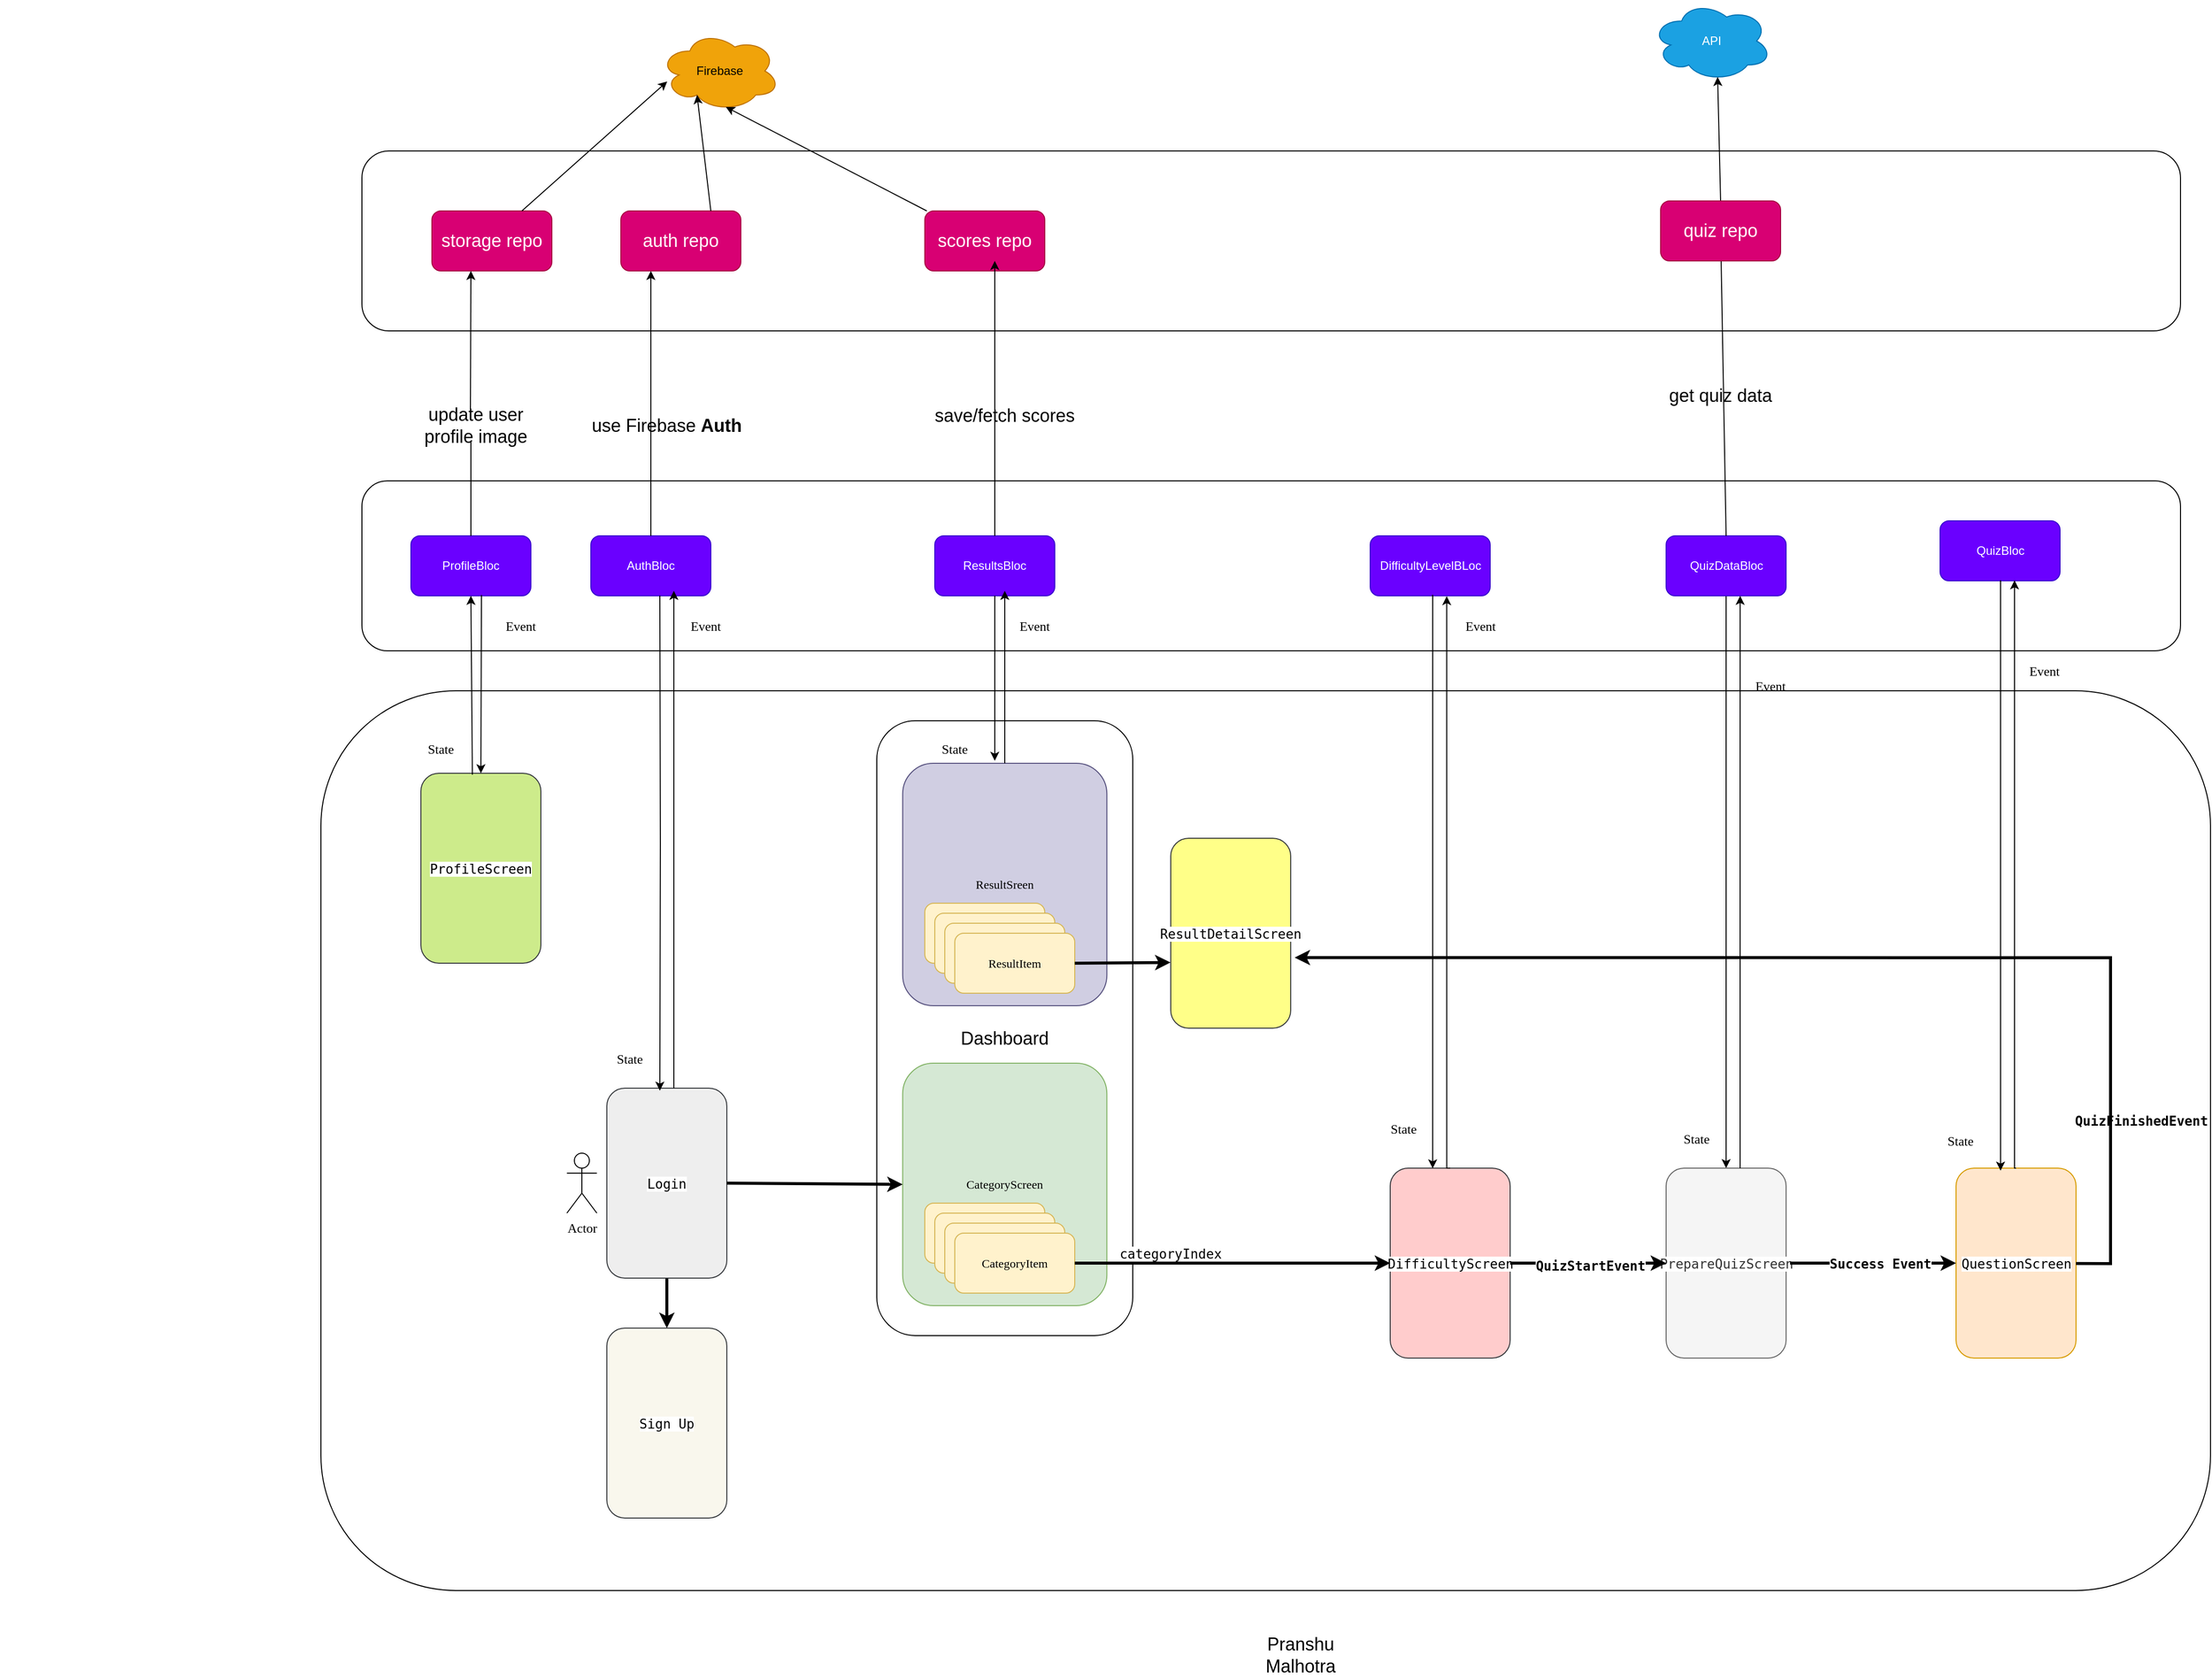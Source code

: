 <mxfile version="20.8.20" type="device"><diagram name="Page-1" id="FkhV_psy0wCF4nftquSE"><mxGraphModel dx="3161" dy="2479" grid="1" gridSize="10" guides="1" tooltips="1" connect="1" arrows="1" fold="1" page="1" pageScale="1" pageWidth="827" pageHeight="1169" math="0" shadow="0"><root><mxCell id="0"/><mxCell id="1" parent="0"/><mxCell id="IZjz-uVLSaPNStg8i0Fc-36" value="" style="rounded=1;whiteSpace=wrap;html=1;fontSize=80;" parent="1" vertex="1"><mxGeometry x="-150" y="20" width="1890" height="900" as="geometry"/></mxCell><mxCell id="IZjz-uVLSaPNStg8i0Fc-15" value="" style="rounded=1;whiteSpace=wrap;html=1;fontSize=17;" parent="1" vertex="1"><mxGeometry x="-109" y="-190" width="1819" height="170" as="geometry"/></mxCell><mxCell id="IZjz-uVLSaPNStg8i0Fc-13" value="" style="rounded=1;whiteSpace=wrap;html=1;fontSize=17;" parent="1" vertex="1"><mxGeometry x="-109" y="-520" width="1819" height="180" as="geometry"/></mxCell><mxCell id="qtvzvbppZgqOajQU7pDz-22" value="" style="rounded=1;whiteSpace=wrap;html=1;fontSize=18;" parent="1" vertex="1"><mxGeometry x="406" y="50" width="256" height="615" as="geometry"/></mxCell><mxCell id="uF6fJcwn12VUsD0yCmMU-1" value="&lt;font face=&quot;Lucida Console&quot;&gt;CategoryScreen&lt;/font&gt;" style="whiteSpace=wrap;html=1;fillColor=#d5e8d4;strokeColor=#82b366;rounded=1;" parent="1" vertex="1"><mxGeometry x="431.87" y="392.5" width="204.25" height="242.5" as="geometry"/></mxCell><mxCell id="uF6fJcwn12VUsD0yCmMU-2" value="" style="rounded=1;whiteSpace=wrap;html=1;fillColor=#fff2cc;strokeColor=#d6b656;" parent="1" vertex="1"><mxGeometry x="454" y="532.5" width="120" height="60" as="geometry"/></mxCell><mxCell id="uF6fJcwn12VUsD0yCmMU-4" value="" style="rounded=1;whiteSpace=wrap;html=1;fillColor=#fff2cc;strokeColor=#d6b656;" parent="1" vertex="1"><mxGeometry x="464" y="542.5" width="120" height="60" as="geometry"/></mxCell><mxCell id="uF6fJcwn12VUsD0yCmMU-5" value="" style="rounded=1;whiteSpace=wrap;html=1;fillColor=#fff2cc;strokeColor=#d6b656;" parent="1" vertex="1"><mxGeometry x="474" y="552.5" width="120" height="60" as="geometry"/></mxCell><mxCell id="uF6fJcwn12VUsD0yCmMU-6" value="&lt;font face=&quot;Lucida Console&quot;&gt;CategoryItem&lt;/font&gt;" style="rounded=1;whiteSpace=wrap;html=1;fillColor=#fff2cc;strokeColor=#d6b656;" parent="1" vertex="1"><mxGeometry x="484" y="562.5" width="120" height="60" as="geometry"/></mxCell><mxCell id="uF6fJcwn12VUsD0yCmMU-7" value="&lt;pre style=&quot;background-color: rgb(255, 255, 255); font-family: &amp;quot;JetBrains Mono&amp;quot;, monospace; font-size: 9.8pt;&quot;&gt;DifficultyScreen&lt;/pre&gt;" style="rounded=1;whiteSpace=wrap;html=1;fillColor=#ffcccc;strokeColor=#36393d;" parent="1" vertex="1"><mxGeometry x="919.5" y="497.5" width="120" height="190" as="geometry"/></mxCell><mxCell id="uF6fJcwn12VUsD0yCmMU-8" value="" style="endArrow=classic;html=1;rounded=0;fontFamily=Lucida Console;exitX=1;exitY=0.5;exitDx=0;exitDy=0;entryX=0;entryY=0.5;entryDx=0;entryDy=0;strokeWidth=3;" parent="1" source="uF6fJcwn12VUsD0yCmMU-6" target="uF6fJcwn12VUsD0yCmMU-7" edge="1"><mxGeometry width="50" height="50" relative="1" as="geometry"><mxPoint x="550" y="462.5" as="sourcePoint"/><mxPoint x="600" y="412.5" as="targetPoint"/></mxGeometry></mxCell><mxCell id="uF6fJcwn12VUsD0yCmMU-9" value="&lt;pre style=&quot;background-color: rgb(255, 255, 255); font-family: &amp;quot;JetBrains Mono&amp;quot;, monospace; font-size: 9.8pt;&quot;&gt;categoryIndex&lt;/pre&gt;" style="text;html=1;strokeColor=none;fillColor=none;align=center;verticalAlign=middle;whiteSpace=wrap;rounded=0;fontFamily=Lucida Console;" parent="1" vertex="1"><mxGeometry x="670" y="567.5" width="60" height="30" as="geometry"/></mxCell><mxCell id="uF6fJcwn12VUsD0yCmMU-19" value="" style="edgeStyle=orthogonalEdgeStyle;rounded=0;orthogonalLoop=1;jettySize=auto;html=1;fontFamily=Lucida Console;fontSize=13;endArrow=none;endFill=0;startArrow=classic;startFill=1;" parent="1" source="uF6fJcwn12VUsD0yCmMU-10" target="uF6fJcwn12VUsD0yCmMU-18" edge="1"><mxGeometry relative="1" as="geometry"/></mxCell><mxCell id="uF6fJcwn12VUsD0yCmMU-10" value="&lt;pre style=&quot;background-color: rgb(255, 255, 255); font-family: &amp;quot;JetBrains Mono&amp;quot;, monospace; font-size: 9.8pt;&quot;&gt;PrepareQuizScreen&lt;/pre&gt;" style="rounded=1;whiteSpace=wrap;html=1;fillColor=#f5f5f5;strokeColor=#666666;fontColor=#333333;" parent="1" vertex="1"><mxGeometry x="1195.5" y="497.5" width="120" height="190" as="geometry"/></mxCell><mxCell id="uF6fJcwn12VUsD0yCmMU-11" value="" style="endArrow=classic;html=1;rounded=0;fontFamily=Lucida Console;exitX=1;exitY=0.5;exitDx=0;exitDy=0;entryX=0;entryY=0.5;entryDx=0;entryDy=0;startArrow=none;strokeWidth=3;" parent="1" target="uF6fJcwn12VUsD0yCmMU-10" edge="1"><mxGeometry width="50" height="50" relative="1" as="geometry"><mxPoint x="1169.5" y="592.5" as="sourcePoint"/><mxPoint x="1005.5" y="412.5" as="targetPoint"/></mxGeometry></mxCell><mxCell id="uF6fJcwn12VUsD0yCmMU-13" value="" style="endArrow=none;html=1;rounded=0;fontFamily=Lucida Console;exitX=1;exitY=0.5;exitDx=0;exitDy=0;entryX=0;entryY=0.5;entryDx=0;entryDy=0;strokeWidth=3;" parent="1" source="uF6fJcwn12VUsD0yCmMU-7" edge="1"><mxGeometry width="50" height="50" relative="1" as="geometry"><mxPoint x="1039.5" y="592.5" as="sourcePoint"/><mxPoint x="1069.5" y="592.5" as="targetPoint"/></mxGeometry></mxCell><mxCell id="uF6fJcwn12VUsD0yCmMU-14" value="&lt;pre style=&quot;background-color: rgb(255, 255, 255); font-family: &amp;quot;JetBrains Mono&amp;quot;, monospace; font-size: 9.8pt;&quot;&gt;QuestionScreen&lt;/pre&gt;" style="rounded=1;whiteSpace=wrap;html=1;fillColor=#ffe6cc;strokeColor=#d79b00;" parent="1" vertex="1"><mxGeometry x="1485.5" y="497.5" width="120" height="190" as="geometry"/></mxCell><mxCell id="uF6fJcwn12VUsD0yCmMU-15" value="" style="endArrow=classic;html=1;rounded=0;fontFamily=Lucida Console;exitX=1;exitY=0.5;exitDx=0;exitDy=0;entryX=0;entryY=0.5;entryDx=0;entryDy=0;startArrow=none;strokeWidth=3;" parent="1" source="uF6fJcwn12VUsD0yCmMU-17" target="uF6fJcwn12VUsD0yCmMU-14" edge="1"><mxGeometry width="50" height="50" relative="1" as="geometry"><mxPoint x="1299.5" y="592.5" as="sourcePoint"/><mxPoint x="1295.5" y="412.5" as="targetPoint"/></mxGeometry></mxCell><mxCell id="uF6fJcwn12VUsD0yCmMU-16" value="" style="endArrow=none;html=1;rounded=0;fontFamily=Lucida Console;entryX=0;entryY=0.5;entryDx=0;entryDy=0;strokeWidth=3;" parent="1" target="uF6fJcwn12VUsD0yCmMU-17" edge="1"><mxGeometry width="50" height="50" relative="1" as="geometry"><mxPoint x="1319.5" y="592.5" as="sourcePoint"/><mxPoint x="1485.5" y="592.5" as="targetPoint"/></mxGeometry></mxCell><mxCell id="uF6fJcwn12VUsD0yCmMU-17" value="&lt;pre style=&quot;background-color: rgb(255, 255, 255); font-family: &amp;quot;JetBrains Mono&amp;quot;, monospace; font-size: 13px;&quot;&gt;&lt;b&gt;Success Event&lt;/b&gt;&lt;/pre&gt;" style="text;html=1;strokeColor=none;fillColor=none;align=center;verticalAlign=middle;whiteSpace=wrap;rounded=0;fontFamily=Lucida Console;" parent="1" vertex="1"><mxGeometry x="1359.5" y="560" width="100" height="65" as="geometry"/></mxCell><mxCell id="uF6fJcwn12VUsD0yCmMU-18" value="QuizDataBloc" style="rounded=1;whiteSpace=wrap;html=1;fillColor=#6a00ff;strokeColor=#3700CC;fontColor=#ffffff;" parent="1" vertex="1"><mxGeometry x="1195.5" y="-135" width="120" height="60" as="geometry"/></mxCell><mxCell id="uF6fJcwn12VUsD0yCmMU-20" value="" style="edgeStyle=orthogonalEdgeStyle;rounded=0;orthogonalLoop=1;jettySize=auto;html=1;fontFamily=Lucida Console;fontSize=13;endArrow=classic;endFill=1;startArrow=none;startFill=0;entryX=0.617;entryY=1;entryDx=0;entryDy=0;entryPerimeter=0;" parent="1" target="uF6fJcwn12VUsD0yCmMU-18" edge="1"><mxGeometry relative="1" as="geometry"><mxPoint x="1269.5" y="497.5" as="sourcePoint"/><mxPoint x="1269.5" y="412.5" as="targetPoint"/><Array as="points"><mxPoint x="1269.5" y="150"/><mxPoint x="1269.5" y="150"/></Array></mxGeometry></mxCell><mxCell id="uF6fJcwn12VUsD0yCmMU-21" value="State" style="text;html=1;strokeColor=none;fillColor=none;align=center;verticalAlign=middle;whiteSpace=wrap;rounded=0;fontSize=13;fontFamily=Lucida Console;" parent="1" vertex="1"><mxGeometry x="1195.5" y="452.5" width="60" height="30" as="geometry"/></mxCell><mxCell id="uF6fJcwn12VUsD0yCmMU-22" value="Event" style="text;html=1;strokeColor=none;fillColor=none;align=center;verticalAlign=middle;whiteSpace=wrap;rounded=0;fontSize=13;fontFamily=Lucida Console;" parent="1" vertex="1"><mxGeometry x="1269.5" width="60" height="30" as="geometry"/></mxCell><mxCell id="uF6fJcwn12VUsD0yCmMU-34" value="" style="edgeStyle=orthogonalEdgeStyle;rounded=0;orthogonalLoop=1;jettySize=auto;html=1;fontFamily=Lucida Console;fontSize=13;startArrow=none;startFill=0;endArrow=classic;endFill=1;strokeWidth=3;" parent="1" source="uF6fJcwn12VUsD0yCmMU-25" target="uF6fJcwn12VUsD0yCmMU-27" edge="1"><mxGeometry relative="1" as="geometry"/></mxCell><mxCell id="uF6fJcwn12VUsD0yCmMU-25" value="&lt;pre style=&quot;background-color: rgb(255, 255, 255); font-family: &amp;quot;JetBrains Mono&amp;quot;, monospace; font-size: 9.8pt;&quot;&gt;Login&lt;/pre&gt;" style="rounded=1;whiteSpace=wrap;html=1;fillColor=#eeeeee;strokeColor=#36393d;" parent="1" vertex="1"><mxGeometry x="136" y="417.5" width="120" height="190" as="geometry"/></mxCell><mxCell id="uF6fJcwn12VUsD0yCmMU-27" value="&lt;pre style=&quot;background-color: rgb(255, 255, 255); font-family: &amp;quot;JetBrains Mono&amp;quot;, monospace; font-size: 9.8pt;&quot;&gt;Sign Up&lt;/pre&gt;" style="rounded=1;whiteSpace=wrap;html=1;fillColor=#f9f7ed;strokeColor=#36393d;" parent="1" vertex="1"><mxGeometry x="136" y="657.5" width="120" height="190" as="geometry"/></mxCell><mxCell id="uF6fJcwn12VUsD0yCmMU-29" value="AuthBloc" style="rounded=1;whiteSpace=wrap;html=1;fillColor=#6a00ff;strokeColor=#3700CC;fontColor=#ffffff;" parent="1" vertex="1"><mxGeometry x="120" y="-135" width="120" height="60" as="geometry"/></mxCell><mxCell id="uF6fJcwn12VUsD0yCmMU-30" value="" style="edgeStyle=orthogonalEdgeStyle;rounded=0;orthogonalLoop=1;jettySize=auto;html=1;fontFamily=Lucida Console;fontSize=13;endArrow=classic;endFill=1;startArrow=none;startFill=0;" parent="1" edge="1"><mxGeometry relative="1" as="geometry"><mxPoint x="203" y="417.5" as="sourcePoint"/><mxPoint x="203" y="-80" as="targetPoint"/><Array as="points"><mxPoint x="203" y="-76"/></Array></mxGeometry></mxCell><mxCell id="uF6fJcwn12VUsD0yCmMU-31" value="State" style="text;html=1;strokeColor=none;fillColor=none;align=center;verticalAlign=middle;whiteSpace=wrap;rounded=0;fontSize=13;fontFamily=Lucida Console;" parent="1" vertex="1"><mxGeometry x="129" y="372.5" width="60" height="30" as="geometry"/></mxCell><mxCell id="uF6fJcwn12VUsD0yCmMU-32" value="Event" style="text;html=1;strokeColor=none;fillColor=none;align=center;verticalAlign=middle;whiteSpace=wrap;rounded=0;fontSize=13;fontFamily=Lucida Console;" parent="1" vertex="1"><mxGeometry x="205" y="-60" width="60" height="30" as="geometry"/></mxCell><mxCell id="uF6fJcwn12VUsD0yCmMU-33" value="Actor" style="shape=umlActor;verticalLabelPosition=bottom;verticalAlign=top;html=1;outlineConnect=0;rounded=1;fontFamily=Lucida Console;fontSize=13;" parent="1" vertex="1"><mxGeometry x="96" y="482.5" width="30" height="60" as="geometry"/></mxCell><mxCell id="uF6fJcwn12VUsD0yCmMU-35" value="" style="endArrow=classic;html=1;rounded=0;fontFamily=Lucida Console;fontSize=13;exitX=1;exitY=0.5;exitDx=0;exitDy=0;entryX=0;entryY=0.5;entryDx=0;entryDy=0;strokeWidth=3;" parent="1" source="uF6fJcwn12VUsD0yCmMU-25" target="uF6fJcwn12VUsD0yCmMU-1" edge="1"><mxGeometry width="50" height="50" relative="1" as="geometry"><mxPoint x="740" y="562.5" as="sourcePoint"/><mxPoint x="790" y="512.5" as="targetPoint"/></mxGeometry></mxCell><mxCell id="qtvzvbppZgqOajQU7pDz-4" value="QuizBloc" style="rounded=1;whiteSpace=wrap;html=1;fillColor=#6a00ff;strokeColor=#3700CC;fontColor=#ffffff;" parent="1" vertex="1"><mxGeometry x="1469.5" y="-150" width="120" height="60" as="geometry"/></mxCell><mxCell id="qtvzvbppZgqOajQU7pDz-8" value="Firebase" style="ellipse;shape=cloud;whiteSpace=wrap;html=1;fillColor=#f0a30a;fontColor=#000000;strokeColor=#BD7000;" parent="1" vertex="1"><mxGeometry x="189" y="-640" width="120" height="80" as="geometry"/></mxCell><mxCell id="qtvzvbppZgqOajQU7pDz-11" value="&lt;font face=&quot;Lucida Console&quot;&gt;ResultSreen&lt;/font&gt;" style="whiteSpace=wrap;html=1;fillColor=#d0cee2;strokeColor=#56517e;rounded=1;" parent="1" vertex="1"><mxGeometry x="431.88" y="92.5" width="204.25" height="242.5" as="geometry"/></mxCell><mxCell id="qtvzvbppZgqOajQU7pDz-12" value="" style="rounded=1;whiteSpace=wrap;html=1;fillColor=#fff2cc;strokeColor=#d6b656;" parent="1" vertex="1"><mxGeometry x="454.01" y="232.5" width="120" height="60" as="geometry"/></mxCell><mxCell id="qtvzvbppZgqOajQU7pDz-13" value="" style="rounded=1;whiteSpace=wrap;html=1;fillColor=#fff2cc;strokeColor=#d6b656;" parent="1" vertex="1"><mxGeometry x="464.01" y="242.5" width="120" height="60" as="geometry"/></mxCell><mxCell id="qtvzvbppZgqOajQU7pDz-14" value="" style="rounded=1;whiteSpace=wrap;html=1;fillColor=#fff2cc;strokeColor=#d6b656;" parent="1" vertex="1"><mxGeometry x="474.01" y="252.5" width="120" height="60" as="geometry"/></mxCell><mxCell id="qtvzvbppZgqOajQU7pDz-15" value="&lt;font face=&quot;Lucida Console&quot;&gt;ResultItem&lt;/font&gt;" style="rounded=1;whiteSpace=wrap;html=1;fillColor=#fff2cc;strokeColor=#d6b656;" parent="1" vertex="1"><mxGeometry x="484.01" y="262.5" width="120" height="60" as="geometry"/></mxCell><mxCell id="qtvzvbppZgqOajQU7pDz-24" value="Dashboard" style="text;html=1;strokeColor=none;fillColor=none;align=center;verticalAlign=middle;whiteSpace=wrap;rounded=0;fontSize=18;" parent="1" vertex="1"><mxGeometry x="504" y="352.5" width="60" height="30" as="geometry"/></mxCell><mxCell id="qtvzvbppZgqOajQU7pDz-28" value="&lt;pre style=&quot;background-color: rgb(255, 255, 255); font-family: &amp;quot;JetBrains Mono&amp;quot;, monospace; font-size: 9.8pt;&quot;&gt;ProfileScreen&lt;/pre&gt;" style="rounded=1;whiteSpace=wrap;html=1;fillColor=#cdeb8b;strokeColor=#36393d;" parent="1" vertex="1"><mxGeometry x="-50" y="102.5" width="120" height="190" as="geometry"/></mxCell><mxCell id="qtvzvbppZgqOajQU7pDz-33" value="&lt;span style=&quot;font-size: 18px;&quot;&gt;use Firebase &lt;b&gt;Auth&lt;/b&gt;&lt;/span&gt;" style="text;html=1;strokeColor=none;fillColor=none;align=center;verticalAlign=middle;whiteSpace=wrap;rounded=0;" parent="1" vertex="1"><mxGeometry x="86" y="-260" width="220" height="30" as="geometry"/></mxCell><mxCell id="qtvzvbppZgqOajQU7pDz-34" value="Pranshu Malhotra" style="text;html=1;strokeColor=none;fillColor=none;align=center;verticalAlign=middle;whiteSpace=wrap;rounded=0;fontSize=18;" parent="1" vertex="1"><mxGeometry x="800" y="970" width="60" height="30" as="geometry"/></mxCell><mxCell id="qtvzvbppZgqOajQU7pDz-35" value="" style="endArrow=classic;html=1;fontSize=18;exitX=0.5;exitY=0;exitDx=0;exitDy=0;entryX=0.25;entryY=1;entryDx=0;entryDy=0;rounded=0;" parent="1" source="uF6fJcwn12VUsD0yCmMU-29" target="qtvzvbppZgqOajQU7pDz-46" edge="1"><mxGeometry width="50" height="50" relative="1" as="geometry"><mxPoint x="354" y="-5" as="sourcePoint"/><mxPoint x="748" y="-268" as="targetPoint"/><Array as="points"/></mxGeometry></mxCell><mxCell id="qtvzvbppZgqOajQU7pDz-36" value="&lt;pre style=&quot;background-color: rgb(255, 255, 255); font-family: &amp;quot;JetBrains Mono&amp;quot;, monospace; font-size: 13px;&quot;&gt;&lt;b&gt;QuizFinishedEvent&lt;/b&gt;&lt;/pre&gt;" style="text;html=1;strokeColor=none;fillColor=none;align=center;verticalAlign=middle;whiteSpace=wrap;rounded=0;fontFamily=Lucida Console;" parent="1" vertex="1"><mxGeometry x="1605.5" y="417.5" width="130" height="65" as="geometry"/></mxCell><mxCell id="qtvzvbppZgqOajQU7pDz-39" value="ResultsBloc" style="rounded=1;whiteSpace=wrap;html=1;fillColor=#6a00ff;strokeColor=#3700CC;fontColor=#ffffff;" parent="1" vertex="1"><mxGeometry x="464.01" y="-135" width="120" height="60" as="geometry"/></mxCell><mxCell id="qtvzvbppZgqOajQU7pDz-43" value="API" style="ellipse;shape=cloud;whiteSpace=wrap;html=1;fillColor=#1ba1e2;strokeColor=#006EAF;fontColor=#ffffff;" parent="1" vertex="1"><mxGeometry x="1181" y="-670" width="120" height="80" as="geometry"/></mxCell><mxCell id="qtvzvbppZgqOajQU7pDz-44" value="" style="endArrow=classic;html=1;fontSize=18;curved=1;exitX=0.5;exitY=0;exitDx=0;exitDy=0;entryX=0.55;entryY=0.95;entryDx=0;entryDy=0;entryPerimeter=0;endFill=1;startArrow=none;startFill=1;" parent="1" source="qtvzvbppZgqOajQU7pDz-50" target="qtvzvbppZgqOajQU7pDz-43" edge="1"><mxGeometry width="50" height="50" relative="1" as="geometry"><mxPoint x="1111.5" y="-390" as="sourcePoint"/><mxPoint x="1161.5" y="-440" as="targetPoint"/></mxGeometry></mxCell><mxCell id="qtvzvbppZgqOajQU7pDz-45" style="edgeStyle=orthogonalEdgeStyle;curved=1;orthogonalLoop=1;jettySize=auto;html=1;exitX=0.5;exitY=1;exitDx=0;exitDy=0;fontSize=18;startArrow=classic;startFill=1;endArrow=classic;endFill=1;" parent="1" edge="1"><mxGeometry relative="1" as="geometry"><mxPoint x="890" y="130" as="sourcePoint"/><mxPoint x="890" y="130" as="targetPoint"/></mxGeometry></mxCell><mxCell id="qtvzvbppZgqOajQU7pDz-46" value="auth repo" style="rounded=1;whiteSpace=wrap;html=1;fontSize=18;fillColor=#d80073;fontColor=#ffffff;strokeColor=#A50040;" parent="1" vertex="1"><mxGeometry x="150" y="-460" width="120" height="60" as="geometry"/></mxCell><mxCell id="qtvzvbppZgqOajQU7pDz-48" value="storage repo" style="rounded=1;whiteSpace=wrap;html=1;fontSize=18;fillColor=#d80073;fontColor=#ffffff;strokeColor=#A50040;" parent="1" vertex="1"><mxGeometry x="-39" y="-460" width="120" height="60" as="geometry"/></mxCell><mxCell id="qtvzvbppZgqOajQU7pDz-51" value="" style="endArrow=none;html=1;fontSize=18;curved=1;exitX=0.5;exitY=0;exitDx=0;exitDy=0;endFill=1;startArrow=none;startFill=0;" parent="1" source="uF6fJcwn12VUsD0yCmMU-18" target="qtvzvbppZgqOajQU7pDz-50" edge="1"><mxGeometry width="50" height="50" relative="1" as="geometry"><mxPoint x="966" y="210" as="sourcePoint"/><mxPoint x="966" y="26" as="targetPoint"/></mxGeometry></mxCell><mxCell id="qtvzvbppZgqOajQU7pDz-50" value="quiz repo" style="rounded=1;whiteSpace=wrap;html=1;fontSize=18;fillColor=#d80073;fontColor=#ffffff;strokeColor=#A50040;" parent="1" vertex="1"><mxGeometry x="1190" y="-470" width="120" height="60" as="geometry"/></mxCell><mxCell id="IZjz-uVLSaPNStg8i0Fc-1" value="DifficultyLevelBLoc" style="rounded=1;whiteSpace=wrap;html=1;fillColor=#6a00ff;strokeColor=#3700CC;fontColor=#ffffff;" parent="1" vertex="1"><mxGeometry x="899.5" y="-135" width="120" height="60" as="geometry"/></mxCell><mxCell id="IZjz-uVLSaPNStg8i0Fc-2" value="" style="edgeStyle=orthogonalEdgeStyle;rounded=0;orthogonalLoop=1;jettySize=auto;html=1;fontFamily=Lucida Console;fontSize=13;endArrow=none;endFill=0;startArrow=classic;startFill=1;exitX=0.354;exitY=0.001;exitDx=0;exitDy=0;exitPerimeter=0;entryX=0.519;entryY=0.983;entryDx=0;entryDy=0;entryPerimeter=0;" parent="1" source="uF6fJcwn12VUsD0yCmMU-7" target="IZjz-uVLSaPNStg8i0Fc-1" edge="1"><mxGeometry relative="1" as="geometry"><mxPoint x="962.5" y="487.5" as="sourcePoint"/><mxPoint x="962.5" y="402.5" as="targetPoint"/><Array as="points"><mxPoint x="962" y="-75"/><mxPoint x="962" y="-75"/></Array></mxGeometry></mxCell><mxCell id="IZjz-uVLSaPNStg8i0Fc-3" value="" style="edgeStyle=orthogonalEdgeStyle;rounded=0;orthogonalLoop=1;jettySize=auto;html=1;fontFamily=Lucida Console;fontSize=13;endArrow=classic;endFill=1;startArrow=none;startFill=0;exitX=0.5;exitY=0;exitDx=0;exitDy=0;entryX=0.638;entryY=1.006;entryDx=0;entryDy=0;entryPerimeter=0;" parent="1" source="uF6fJcwn12VUsD0yCmMU-7" target="IZjz-uVLSaPNStg8i0Fc-1" edge="1"><mxGeometry relative="1" as="geometry"><mxPoint x="976.5" y="487.5" as="sourcePoint"/><mxPoint x="976.5" y="402.5" as="targetPoint"/><Array as="points"><mxPoint x="976" y="497"/></Array></mxGeometry></mxCell><mxCell id="IZjz-uVLSaPNStg8i0Fc-4" value="State" style="text;html=1;strokeColor=none;fillColor=none;align=center;verticalAlign=middle;whiteSpace=wrap;rounded=0;fontSize=13;fontFamily=Lucida Console;" parent="1" vertex="1"><mxGeometry x="902.5" y="442.5" width="60" height="30" as="geometry"/></mxCell><mxCell id="IZjz-uVLSaPNStg8i0Fc-5" value="Event" style="text;html=1;strokeColor=none;fillColor=none;align=center;verticalAlign=middle;whiteSpace=wrap;rounded=0;fontSize=13;fontFamily=Lucida Console;" parent="1" vertex="1"><mxGeometry x="979.5" y="-60" width="60" height="30" as="geometry"/></mxCell><mxCell id="IZjz-uVLSaPNStg8i0Fc-6" value="&lt;pre style=&quot;background-color: rgb(255, 255, 255); font-family: &amp;quot;JetBrains Mono&amp;quot;, monospace; font-size: 13px;&quot;&gt;&lt;b&gt;QuizStartEvent&lt;/b&gt;&lt;/pre&gt;" style="text;html=1;strokeColor=none;fillColor=none;align=center;verticalAlign=middle;whiteSpace=wrap;rounded=0;fontFamily=Lucida Console;" parent="1" vertex="1"><mxGeometry x="1069.5" y="562.5" width="100" height="65" as="geometry"/></mxCell><mxCell id="qtvzvbppZgqOajQU7pDz-52" value="scores repo" style="rounded=1;whiteSpace=wrap;html=1;fontSize=18;fillColor=#d80073;fontColor=#ffffff;strokeColor=#A50040;" parent="1" vertex="1"><mxGeometry x="454.01" y="-460" width="120" height="60" as="geometry"/></mxCell><mxCell id="qtvzvbppZgqOajQU7pDz-1" value="&lt;pre style=&quot;background-color: rgb(255, 255, 255); font-family: &amp;quot;JetBrains Mono&amp;quot;, monospace; font-size: 9.8pt;&quot;&gt;ResultDetailScreen&lt;/pre&gt;" style="rounded=1;whiteSpace=wrap;html=1;fillColor=#ffff88;strokeColor=#36393d;" parent="1" vertex="1"><mxGeometry x="700" y="167.5" width="120" height="190" as="geometry"/></mxCell><mxCell id="IZjz-uVLSaPNStg8i0Fc-22" value="" style="endArrow=classic;html=1;rounded=0;fontSize=17;exitX=0.5;exitY=1;exitDx=0;exitDy=0;" parent="1" source="qtvzvbppZgqOajQU7pDz-39" edge="1"><mxGeometry width="50" height="50" relative="1" as="geometry"><mxPoint x="810" y="250" as="sourcePoint"/><mxPoint x="524" y="90" as="targetPoint"/></mxGeometry></mxCell><mxCell id="IZjz-uVLSaPNStg8i0Fc-23" value="" style="endArrow=classic;html=1;rounded=0;fontSize=17;" parent="1" source="qtvzvbppZgqOajQU7pDz-11" edge="1"><mxGeometry width="50" height="50" relative="1" as="geometry"><mxPoint x="554" y="90" as="sourcePoint"/><mxPoint x="534" y="-80" as="targetPoint"/></mxGeometry></mxCell><mxCell id="IZjz-uVLSaPNStg8i0Fc-24" value="" style="endArrow=classic;html=1;rounded=0;fontSize=17;entryX=1.033;entryY=0.628;entryDx=0;entryDy=0;entryPerimeter=0;strokeWidth=3;" parent="1" source="uF6fJcwn12VUsD0yCmMU-14" target="qtvzvbppZgqOajQU7pDz-1" edge="1"><mxGeometry width="50" height="50" relative="1" as="geometry"><mxPoint x="790" y="450" as="sourcePoint"/><mxPoint x="840" y="400" as="targetPoint"/><Array as="points"><mxPoint x="1640" y="593"/><mxPoint x="1640" y="287"/></Array></mxGeometry></mxCell><mxCell id="IZjz-uVLSaPNStg8i0Fc-25" value="" style="edgeStyle=orthogonalEdgeStyle;rounded=0;orthogonalLoop=1;jettySize=auto;html=1;fontFamily=Lucida Console;fontSize=13;endArrow=none;endFill=0;startArrow=classic;startFill=1;entryX=0.575;entryY=0.997;entryDx=0;entryDy=0;entryPerimeter=0;" parent="1" target="uF6fJcwn12VUsD0yCmMU-29" edge="1"><mxGeometry relative="1" as="geometry"><mxPoint x="189" y="420" as="sourcePoint"/><mxPoint x="189" y="-50" as="targetPoint"/><Array as="points"/></mxGeometry></mxCell><mxCell id="IZjz-uVLSaPNStg8i0Fc-26" value="" style="edgeStyle=orthogonalEdgeStyle;rounded=0;orthogonalLoop=1;jettySize=auto;html=1;fontFamily=Lucida Console;fontSize=13;endArrow=none;endFill=0;startArrow=classic;startFill=1;exitX=0.371;exitY=0.013;exitDx=0;exitDy=0;exitPerimeter=0;" parent="1" source="uF6fJcwn12VUsD0yCmMU-14" edge="1"><mxGeometry relative="1" as="geometry"><mxPoint x="1530" y="482.5" as="sourcePoint"/><mxPoint x="1530" y="-90.5" as="targetPoint"/></mxGeometry></mxCell><mxCell id="IZjz-uVLSaPNStg8i0Fc-27" value="" style="edgeStyle=orthogonalEdgeStyle;rounded=0;orthogonalLoop=1;jettySize=auto;html=1;fontFamily=Lucida Console;fontSize=13;endArrow=classic;endFill=1;startArrow=none;startFill=0;entryX=0.617;entryY=1;entryDx=0;entryDy=0;entryPerimeter=0;exitX=0.5;exitY=0;exitDx=0;exitDy=0;" parent="1" source="uF6fJcwn12VUsD0yCmMU-14" edge="1"><mxGeometry relative="1" as="geometry"><mxPoint x="1543.5" y="482" as="sourcePoint"/><mxPoint x="1544" y="-90.5" as="targetPoint"/><Array as="points"><mxPoint x="1544" y="498"/></Array></mxGeometry></mxCell><mxCell id="IZjz-uVLSaPNStg8i0Fc-28" value="Event" style="text;html=1;strokeColor=none;fillColor=none;align=center;verticalAlign=middle;whiteSpace=wrap;rounded=0;fontSize=13;fontFamily=Lucida Console;" parent="1" vertex="1"><mxGeometry x="1543.5" y="-15.5" width="60" height="30" as="geometry"/></mxCell><mxCell id="IZjz-uVLSaPNStg8i0Fc-29" value="" style="endArrow=classic;html=1;rounded=0;fontSize=17;exitX=1;exitY=0.5;exitDx=0;exitDy=0;entryX=-0.002;entryY=0.654;entryDx=0;entryDy=0;entryPerimeter=0;strokeWidth=3;" parent="1" source="qtvzvbppZgqOajQU7pDz-15" target="qtvzvbppZgqOajQU7pDz-1" edge="1"><mxGeometry width="50" height="50" relative="1" as="geometry"><mxPoint x="690" y="350" as="sourcePoint"/><mxPoint x="740" y="300" as="targetPoint"/></mxGeometry></mxCell><mxCell id="IZjz-uVLSaPNStg8i0Fc-35" value="" style="shape=image;verticalLabelPosition=bottom;labelBackgroundColor=default;verticalAlign=top;aspect=fixed;imageAspect=0;image=https://miro.medium.com/max/875/1*Ih7zWqPcTwGkZXGoxJOH2A.png;direction=north;" parent="1" vertex="1"><mxGeometry x="-470" y="-487.5" width="273" height="780" as="geometry"/></mxCell><mxCell id="IZjz-uVLSaPNStg8i0Fc-38" value="Event" style="text;html=1;strokeColor=none;fillColor=none;align=center;verticalAlign=middle;whiteSpace=wrap;rounded=0;fontSize=13;fontFamily=Lucida Console;" parent="1" vertex="1"><mxGeometry x="534.01" y="-60" width="60" height="30" as="geometry"/></mxCell><mxCell id="IZjz-uVLSaPNStg8i0Fc-39" value="State" style="text;html=1;strokeColor=none;fillColor=none;align=center;verticalAlign=middle;whiteSpace=wrap;rounded=0;fontSize=13;fontFamily=Lucida Console;" parent="1" vertex="1"><mxGeometry x="454.01" y="62.5" width="60" height="30" as="geometry"/></mxCell><mxCell id="IZjz-uVLSaPNStg8i0Fc-41" value="" style="endArrow=classic;html=1;fontSize=18;exitX=0.5;exitY=0;exitDx=0;exitDy=0;rounded=0;" parent="1" source="qtvzvbppZgqOajQU7pDz-39" edge="1"><mxGeometry width="50" height="50" relative="1" as="geometry"><mxPoint x="521.51" y="-150" as="sourcePoint"/><mxPoint x="524" y="-410" as="targetPoint"/><Array as="points"/></mxGeometry></mxCell><mxCell id="IZjz-uVLSaPNStg8i0Fc-43" value="" style="endArrow=classic;html=1;fontSize=80;curved=1;exitX=0.75;exitY=0;exitDx=0;exitDy=0;entryX=0.061;entryY=0.632;entryDx=0;entryDy=0;entryPerimeter=0;" parent="1" source="qtvzvbppZgqOajQU7pDz-48" target="qtvzvbppZgqOajQU7pDz-8" edge="1"><mxGeometry width="50" height="50" relative="1" as="geometry"><mxPoint x="460" y="-310" as="sourcePoint"/><mxPoint x="510" y="-360" as="targetPoint"/></mxGeometry></mxCell><mxCell id="IZjz-uVLSaPNStg8i0Fc-44" value="" style="endArrow=classic;html=1;fontSize=80;curved=1;exitX=0.75;exitY=0;exitDx=0;exitDy=0;entryX=0.31;entryY=0.8;entryDx=0;entryDy=0;entryPerimeter=0;" parent="1" source="qtvzvbppZgqOajQU7pDz-46" target="qtvzvbppZgqOajQU7pDz-8" edge="1"><mxGeometry width="50" height="50" relative="1" as="geometry"><mxPoint x="460" y="-310" as="sourcePoint"/><mxPoint x="510" y="-360" as="targetPoint"/></mxGeometry></mxCell><mxCell id="IZjz-uVLSaPNStg8i0Fc-45" value="" style="endArrow=classic;html=1;fontSize=80;curved=1;entryX=0.55;entryY=0.95;entryDx=0;entryDy=0;entryPerimeter=0;" parent="1" source="qtvzvbppZgqOajQU7pDz-52" target="qtvzvbppZgqOajQU7pDz-8" edge="1"><mxGeometry width="50" height="50" relative="1" as="geometry"><mxPoint x="460" y="-310" as="sourcePoint"/><mxPoint x="510" y="-360" as="targetPoint"/></mxGeometry></mxCell><mxCell id="IZjz-uVLSaPNStg8i0Fc-46" value="ProfileBloc" style="rounded=1;whiteSpace=wrap;html=1;fillColor=#6a00ff;strokeColor=#3700CC;fontColor=#ffffff;" parent="1" vertex="1"><mxGeometry x="-60" y="-135" width="120" height="60" as="geometry"/></mxCell><mxCell id="IZjz-uVLSaPNStg8i0Fc-47" value="" style="endArrow=classic;html=1;fontSize=80;curved=1;entryX=0.5;entryY=1;entryDx=0;entryDy=0;exitX=0.429;exitY=0.007;exitDx=0;exitDy=0;exitPerimeter=0;" parent="1" source="qtvzvbppZgqOajQU7pDz-28" target="IZjz-uVLSaPNStg8i0Fc-46" edge="1"><mxGeometry width="50" height="50" relative="1" as="geometry"><mxPoint x="470" y="110" as="sourcePoint"/><mxPoint x="520" y="60" as="targetPoint"/></mxGeometry></mxCell><mxCell id="IZjz-uVLSaPNStg8i0Fc-48" value="" style="endArrow=none;html=1;fontSize=80;curved=1;entryX=0.588;entryY=0.987;entryDx=0;entryDy=0;startArrow=classic;startFill=1;endFill=0;entryPerimeter=0;exitX=0.5;exitY=0;exitDx=0;exitDy=0;" parent="1" source="qtvzvbppZgqOajQU7pDz-28" target="IZjz-uVLSaPNStg8i0Fc-46" edge="1"><mxGeometry width="50" height="50" relative="1" as="geometry"><mxPoint x="11" y="100" as="sourcePoint"/><mxPoint x="10" y="-65" as="targetPoint"/></mxGeometry></mxCell><mxCell id="IZjz-uVLSaPNStg8i0Fc-50" value="Event" style="text;html=1;strokeColor=none;fillColor=none;align=center;verticalAlign=middle;whiteSpace=wrap;rounded=0;fontSize=13;fontFamily=Lucida Console;" parent="1" vertex="1"><mxGeometry x="20" y="-60" width="60" height="30" as="geometry"/></mxCell><mxCell id="IZjz-uVLSaPNStg8i0Fc-51" value="State" style="text;html=1;strokeColor=none;fillColor=none;align=center;verticalAlign=middle;whiteSpace=wrap;rounded=0;fontSize=13;fontFamily=Lucida Console;" parent="1" vertex="1"><mxGeometry x="-60" y="62.5" width="60" height="30" as="geometry"/></mxCell><mxCell id="IZjz-uVLSaPNStg8i0Fc-52" value="" style="endArrow=classic;html=1;fontSize=18;exitX=0.458;exitY=-0.05;exitDx=0;exitDy=0;entryX=0.25;entryY=1;entryDx=0;entryDy=0;rounded=0;startArrow=none;exitPerimeter=0;" parent="1" source="IZjz-uVLSaPNStg8i0Fc-53" edge="1"><mxGeometry width="50" height="50" relative="1" as="geometry"><mxPoint y="-135" as="sourcePoint"/><mxPoint y="-400" as="targetPoint"/><Array as="points"/></mxGeometry></mxCell><mxCell id="IZjz-uVLSaPNStg8i0Fc-55" value="" style="endArrow=none;html=1;fontSize=18;exitX=0.5;exitY=0;exitDx=0;exitDy=0;rounded=0;" parent="1" edge="1"><mxGeometry width="50" height="50" relative="1" as="geometry"><mxPoint y="-135" as="sourcePoint"/><mxPoint y="-230" as="targetPoint"/><Array as="points"/></mxGeometry></mxCell><mxCell id="IZjz-uVLSaPNStg8i0Fc-53" value="&lt;span style=&quot;font-size: 18px;&quot;&gt;update user profile image&lt;/span&gt;" style="text;html=1;strokeColor=none;fillColor=none;align=center;verticalAlign=middle;whiteSpace=wrap;rounded=0;" parent="1" vertex="1"><mxGeometry x="-60" y="-260" width="130" height="30" as="geometry"/></mxCell><mxCell id="IZjz-uVLSaPNStg8i0Fc-56" value="&lt;span style=&quot;font-size: 18px;&quot;&gt;save/fetch scores&lt;/span&gt;" style="text;html=1;strokeColor=none;fillColor=none;align=center;verticalAlign=middle;whiteSpace=wrap;rounded=0;" parent="1" vertex="1"><mxGeometry x="424" y="-270" width="220" height="30" as="geometry"/></mxCell><mxCell id="IZjz-uVLSaPNStg8i0Fc-57" value="&lt;span style=&quot;font-size: 18px;&quot;&gt;get quiz data&lt;/span&gt;" style="text;html=1;strokeColor=none;fillColor=none;align=center;verticalAlign=middle;whiteSpace=wrap;rounded=0;" parent="1" vertex="1"><mxGeometry x="1140" y="-290" width="220" height="30" as="geometry"/></mxCell><mxCell id="Tne9vkU80d3u8YbRiIe7-1" value="State" style="text;html=1;strokeColor=none;fillColor=none;align=center;verticalAlign=middle;whiteSpace=wrap;rounded=0;fontSize=13;fontFamily=Lucida Console;" vertex="1" parent="1"><mxGeometry x="1459.5" y="455" width="60" height="30" as="geometry"/></mxCell></root></mxGraphModel></diagram></mxfile>